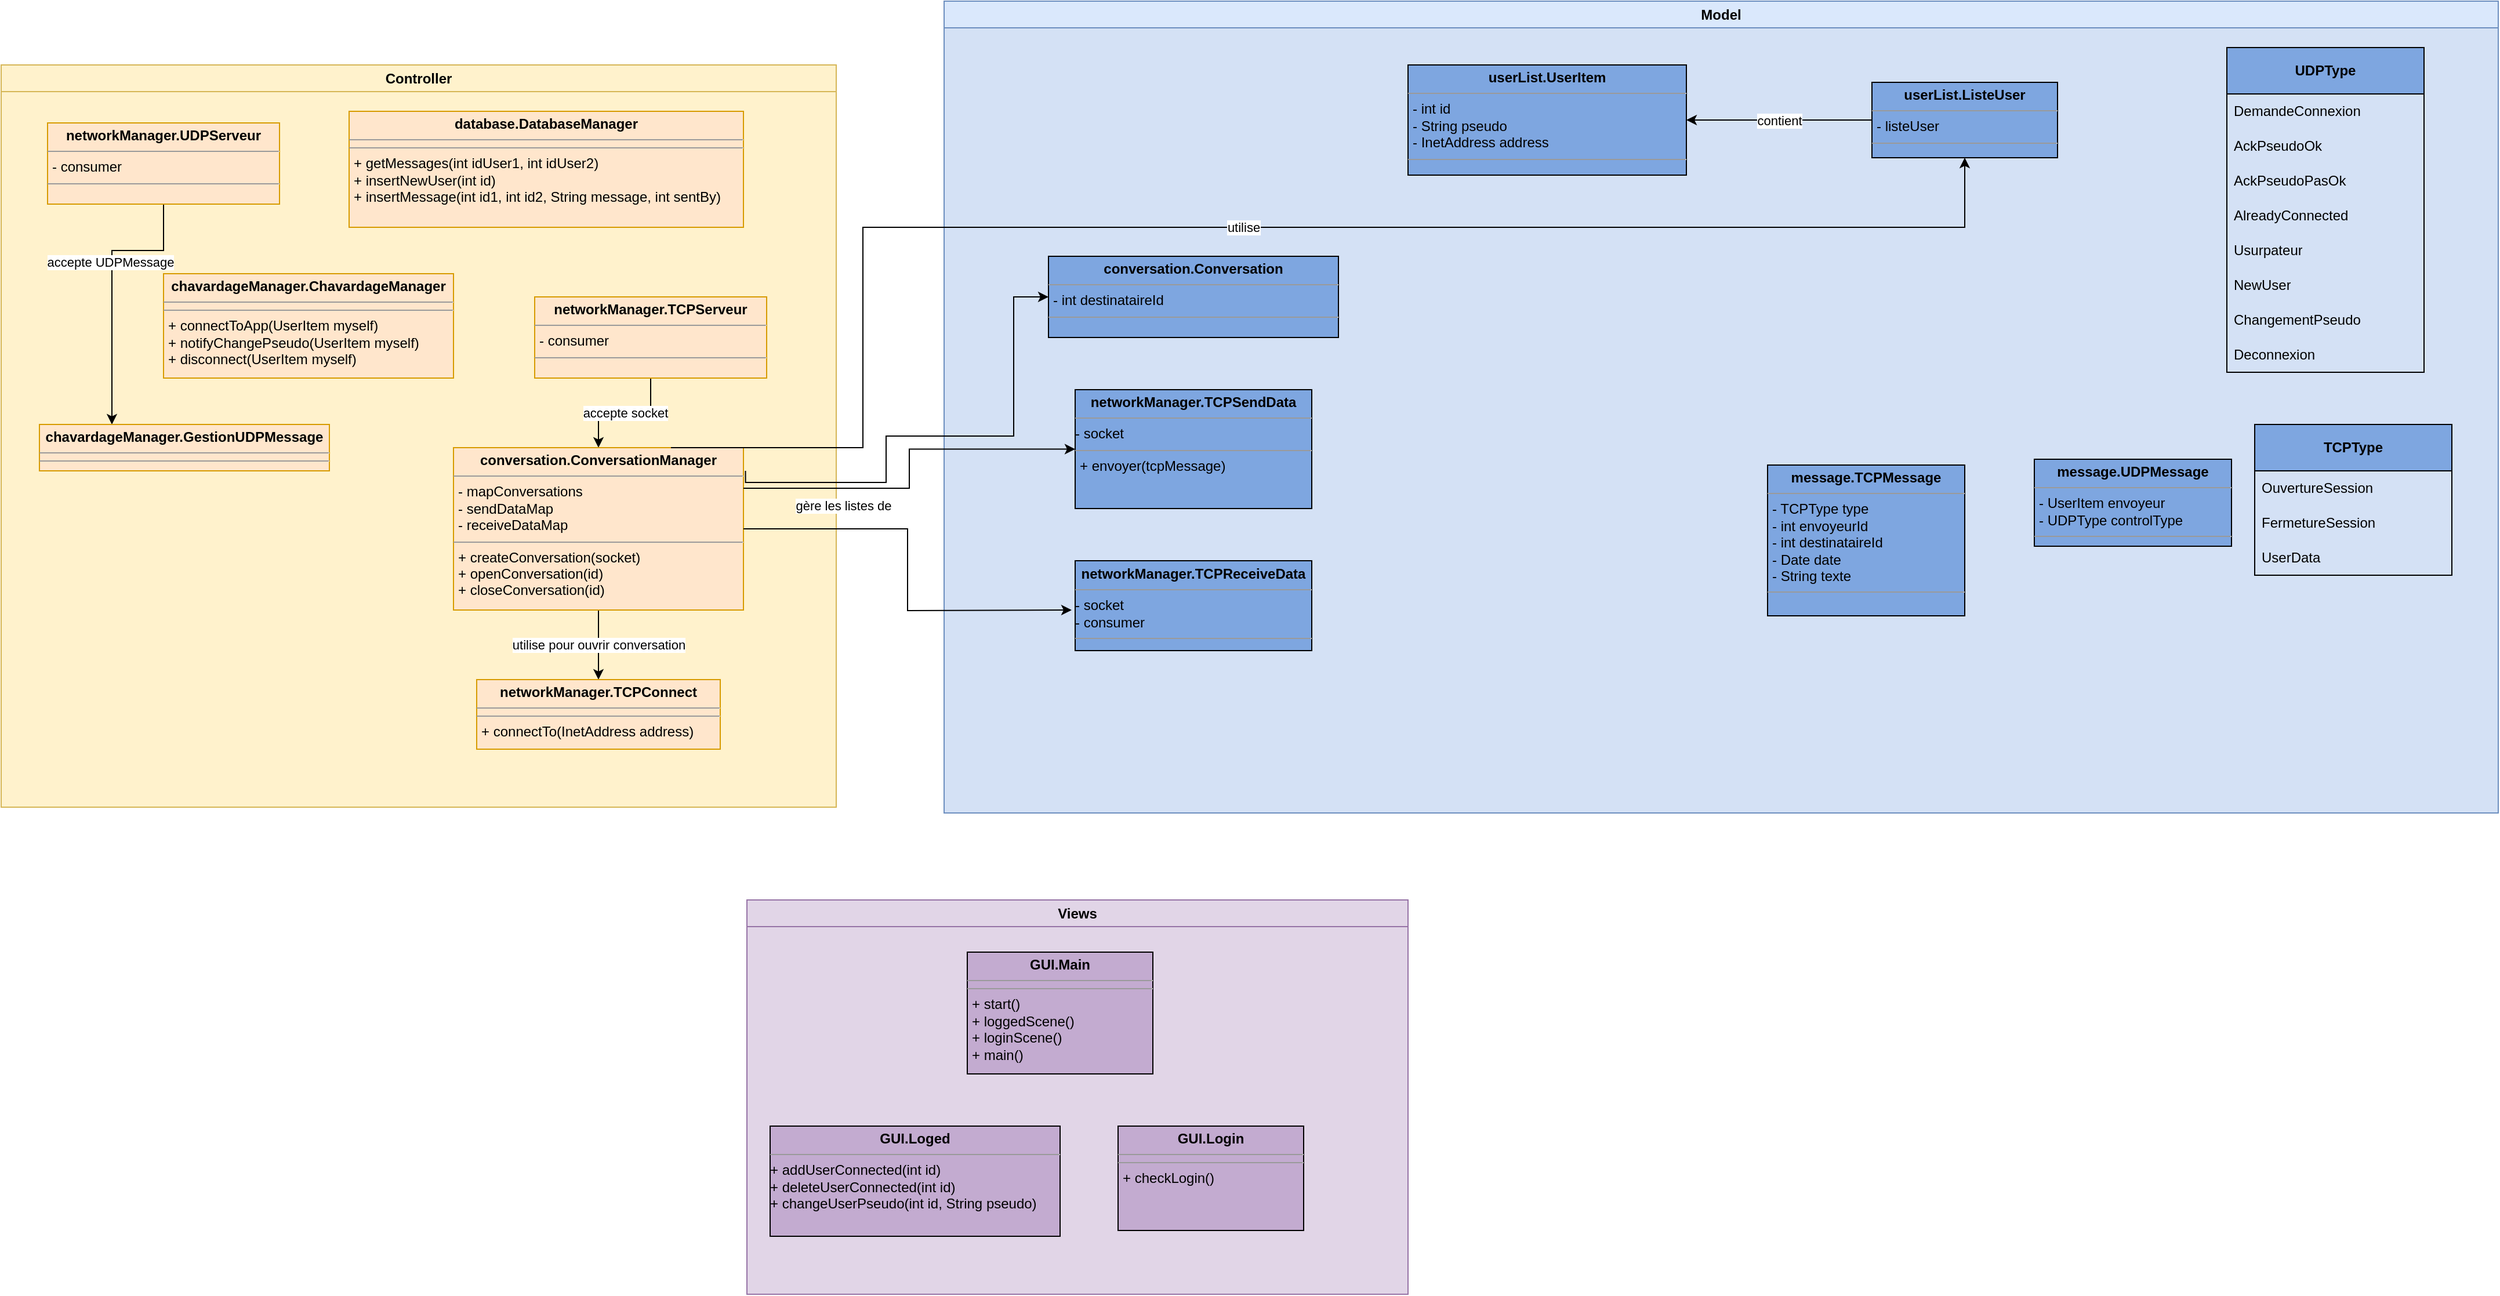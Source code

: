 <mxfile version="20.8.3" type="github">
  <diagram id="C5RBs43oDa-KdzZeNtuy" name="Page-1">
    <mxGraphModel dx="2812" dy="2154" grid="1" gridSize="10" guides="1" tooltips="1" connect="1" arrows="1" fold="1" page="1" pageScale="1" pageWidth="827" pageHeight="1169" math="0" shadow="0">
      <root>
        <mxCell id="WIyWlLk6GJQsqaUBKTNV-0" />
        <mxCell id="WIyWlLk6GJQsqaUBKTNV-1" parent="WIyWlLk6GJQsqaUBKTNV-0" />
        <mxCell id="UPsKfftQwJRPj4qGPjUT-1" value="&lt;div&gt;Controller&lt;/div&gt;" style="swimlane;whiteSpace=wrap;html=1;fillColor=#fff2cc;strokeColor=#d6b656;gradientColor=none;swimlaneFillColor=#FFF2CC;" parent="WIyWlLk6GJQsqaUBKTNV-1" vertex="1">
          <mxGeometry x="-413" y="-270" width="720" height="640" as="geometry">
            <mxRectangle x="150" y="270" width="100" height="30" as="alternateBounds" />
          </mxGeometry>
        </mxCell>
        <mxCell id="dqEOBBH6msr6GjvKQdUE-1" value="&lt;p style=&quot;margin:0px;margin-top:4px;text-align:center;&quot;&gt;&lt;b&gt;database.DatabaseManager&lt;/b&gt;&lt;/p&gt;&lt;hr size=&quot;1&quot;&gt;&lt;hr size=&quot;1&quot;&gt;&lt;p style=&quot;margin:0px;margin-left:4px;&quot;&gt;+ getMessages(int idUser1, int idUser2)&lt;/p&gt;&lt;p style=&quot;margin:0px;margin-left:4px;&quot;&gt;+ insertNewUser(int id)&lt;/p&gt;&lt;p style=&quot;margin:0px;margin-left:4px;&quot;&gt;+ insertMessage(int id1, int id2, String message, int sentBy)&lt;br&gt;&lt;/p&gt;&lt;p style=&quot;margin:0px;margin-left:4px;&quot;&gt;&lt;br&gt;&lt;/p&gt;" style="verticalAlign=top;align=left;overflow=fill;fontSize=12;fontFamily=Helvetica;html=1;fillColor=#ffe6cc;strokeColor=#d79b00;" vertex="1" parent="UPsKfftQwJRPj4qGPjUT-1">
          <mxGeometry x="300" y="40" width="340" height="100" as="geometry" />
        </mxCell>
        <mxCell id="dqEOBBH6msr6GjvKQdUE-37" value="accepte UDPMessage" style="edgeStyle=orthogonalEdgeStyle;rounded=0;orthogonalLoop=1;jettySize=auto;html=1;exitX=0.5;exitY=1;exitDx=0;exitDy=0;entryX=0.25;entryY=0;entryDx=0;entryDy=0;" edge="1" parent="UPsKfftQwJRPj4qGPjUT-1" source="dqEOBBH6msr6GjvKQdUE-2" target="dqEOBBH6msr6GjvKQdUE-35">
          <mxGeometry x="-0.194" y="-2" relative="1" as="geometry">
            <Array as="points">
              <mxPoint x="140" y="160" />
              <mxPoint x="95" y="160" />
            </Array>
            <mxPoint as="offset" />
          </mxGeometry>
        </mxCell>
        <mxCell id="dqEOBBH6msr6GjvKQdUE-2" value="&lt;p style=&quot;margin:0px;margin-top:4px;text-align:center;&quot;&gt;&lt;b&gt;networkManager.UDPServeur&lt;/b&gt;&lt;br&gt;&lt;/p&gt;&lt;hr size=&quot;1&quot;&gt;&lt;p style=&quot;margin:0px;margin-left:4px;&quot;&gt;- consumer&lt;br&gt;&lt;/p&gt;&lt;hr size=&quot;1&quot;&gt;&lt;p style=&quot;margin:0px;margin-left:4px;&quot;&gt;&lt;br&gt;&lt;/p&gt;" style="verticalAlign=top;align=left;overflow=fill;fontSize=12;fontFamily=Helvetica;html=1;fillColor=#ffe6cc;strokeColor=#d79b00;" vertex="1" parent="UPsKfftQwJRPj4qGPjUT-1">
          <mxGeometry x="40" y="50" width="200" height="70" as="geometry" />
        </mxCell>
        <mxCell id="dqEOBBH6msr6GjvKQdUE-7" value="accepte socket" style="edgeStyle=orthogonalEdgeStyle;rounded=0;orthogonalLoop=1;jettySize=auto;html=1;" edge="1" parent="UPsKfftQwJRPj4qGPjUT-1" source="dqEOBBH6msr6GjvKQdUE-3" target="dqEOBBH6msr6GjvKQdUE-4">
          <mxGeometry relative="1" as="geometry" />
        </mxCell>
        <mxCell id="dqEOBBH6msr6GjvKQdUE-3" value="&lt;p style=&quot;margin:0px;margin-top:4px;text-align:center;&quot;&gt;&lt;b&gt;networkManager.TCPServeur&lt;/b&gt;&lt;br&gt;&lt;/p&gt;&lt;hr size=&quot;1&quot;&gt;&lt;p style=&quot;margin:0px;margin-left:4px;&quot;&gt;- consumer&lt;br&gt;&lt;/p&gt;&lt;hr size=&quot;1&quot;&gt;&lt;p style=&quot;margin:0px;margin-left:4px;&quot;&gt;&lt;br&gt;&lt;/p&gt;" style="verticalAlign=top;align=left;overflow=fill;fontSize=12;fontFamily=Helvetica;html=1;fillColor=#ffe6cc;strokeColor=#d79b00;" vertex="1" parent="UPsKfftQwJRPj4qGPjUT-1">
          <mxGeometry x="460" y="200" width="200" height="70" as="geometry" />
        </mxCell>
        <mxCell id="dqEOBBH6msr6GjvKQdUE-32" value="utilise pour ouvrir conversation" style="edgeStyle=orthogonalEdgeStyle;rounded=0;orthogonalLoop=1;jettySize=auto;html=1;" edge="1" parent="UPsKfftQwJRPj4qGPjUT-1" source="dqEOBBH6msr6GjvKQdUE-4" target="dqEOBBH6msr6GjvKQdUE-31">
          <mxGeometry relative="1" as="geometry" />
        </mxCell>
        <mxCell id="dqEOBBH6msr6GjvKQdUE-4" value="&lt;p style=&quot;margin:0px;margin-top:4px;text-align:center;&quot;&gt;&lt;b&gt;conversation.ConversationManager&lt;/b&gt;&lt;/p&gt;&lt;hr size=&quot;1&quot;&gt;&lt;p style=&quot;margin:0px;margin-left:4px;&quot;&gt;- mapConversations&lt;/p&gt;&lt;p style=&quot;margin:0px;margin-left:4px;&quot;&gt;- sendDataMap&lt;/p&gt;&lt;p style=&quot;margin:0px;margin-left:4px;&quot;&gt;- receiveDataMap&lt;br&gt;&lt;/p&gt;&lt;hr size=&quot;1&quot;&gt;&lt;p style=&quot;margin:0px;margin-left:4px;&quot;&gt;+ createConversation(socket)&lt;/p&gt;&lt;p style=&quot;margin:0px;margin-left:4px;&quot;&gt;+ openConversation(id)&lt;br&gt;&lt;/p&gt;&lt;p style=&quot;margin:0px;margin-left:4px;&quot;&gt;+ closeConversation(id)&lt;br&gt;&lt;/p&gt;" style="verticalAlign=top;align=left;overflow=fill;fontSize=12;fontFamily=Helvetica;html=1;fillColor=#ffe6cc;strokeColor=#d79b00;" vertex="1" parent="UPsKfftQwJRPj4qGPjUT-1">
          <mxGeometry x="390" y="330" width="250" height="140" as="geometry" />
        </mxCell>
        <mxCell id="dqEOBBH6msr6GjvKQdUE-31" value="&lt;p style=&quot;margin:0px;margin-top:4px;text-align:center;&quot;&gt;&lt;b&gt;networkManager.TCPConnect&lt;/b&gt;&lt;/p&gt;&lt;hr size=&quot;1&quot;&gt;&lt;hr size=&quot;1&quot;&gt;&lt;p style=&quot;margin:0px;margin-left:4px;&quot;&gt;+ connectTo(InetAddress address) &lt;br&gt;&lt;/p&gt;" style="verticalAlign=top;align=left;overflow=fill;fontSize=12;fontFamily=Helvetica;html=1;fillColor=#ffe6cc;strokeColor=#d79b00;" vertex="1" parent="UPsKfftQwJRPj4qGPjUT-1">
          <mxGeometry x="410" y="530" width="210" height="60" as="geometry" />
        </mxCell>
        <mxCell id="dqEOBBH6msr6GjvKQdUE-34" value="&lt;p style=&quot;margin:0px;margin-top:4px;text-align:center;&quot;&gt;&lt;b&gt;chavardageManager.ChavardageManager&lt;/b&gt;&lt;br&gt;&lt;/p&gt;&lt;hr size=&quot;1&quot;&gt;&lt;hr size=&quot;1&quot;&gt;&lt;p style=&quot;margin:0px;margin-left:4px;&quot;&gt;+ connectToApp(UserItem myself)&lt;/p&gt;&lt;p style=&quot;margin:0px;margin-left:4px;&quot;&gt;+ notifyChangePseudo(UserItem myself)&lt;/p&gt;&lt;p style=&quot;margin:0px;margin-left:4px;&quot;&gt;+ disconnect(UserItem myself) &lt;br&gt;&lt;/p&gt;" style="verticalAlign=top;align=left;overflow=fill;fontSize=12;fontFamily=Helvetica;html=1;fillColor=#ffe6cc;strokeColor=#d79b00;" vertex="1" parent="UPsKfftQwJRPj4qGPjUT-1">
          <mxGeometry x="140" y="180" width="250" height="90" as="geometry" />
        </mxCell>
        <mxCell id="dqEOBBH6msr6GjvKQdUE-35" value="&lt;p style=&quot;margin:0px;margin-top:4px;text-align:center;&quot;&gt;&lt;b&gt;chavardageManager.GestionUDPMessage&lt;/b&gt;&lt;br&gt;&lt;/p&gt;&lt;hr size=&quot;1&quot;&gt;&lt;hr size=&quot;1&quot;&gt;" style="verticalAlign=top;align=left;overflow=fill;fontSize=12;fontFamily=Helvetica;html=1;fillColor=#ffe6cc;strokeColor=#d79b00;" vertex="1" parent="UPsKfftQwJRPj4qGPjUT-1">
          <mxGeometry x="33" y="310" width="250" height="40" as="geometry" />
        </mxCell>
        <mxCell id="UPsKfftQwJRPj4qGPjUT-2" value="&lt;div&gt;Views&lt;/div&gt;" style="swimlane;whiteSpace=wrap;html=1;fillColor=#e1d5e7;strokeColor=#9673a6;swimlaneFillColor=#E1D5E7;" parent="WIyWlLk6GJQsqaUBKTNV-1" vertex="1">
          <mxGeometry x="230" y="450" width="570" height="340" as="geometry">
            <mxRectangle x="150" y="270" width="100" height="30" as="alternateBounds" />
          </mxGeometry>
        </mxCell>
        <mxCell id="UPsKfftQwJRPj4qGPjUT-47" value="&lt;p style=&quot;margin:0px;margin-top:4px;text-align:center;&quot;&gt;&lt;b&gt;GUI.Loged&lt;/b&gt;&lt;br&gt;&lt;/p&gt;&lt;hr size=&quot;1&quot;&gt;&lt;div&gt;+ addUserConnected(int id)&lt;/div&gt;&lt;div&gt;+ deleteUserConnected(int id)&lt;/div&gt;&lt;div&gt;+ changeUserPseudo(int id, String pseudo)&lt;/div&gt;&lt;div&gt;&lt;br&gt;&lt;/div&gt;&lt;hr size=&quot;1&quot;&gt;" style="verticalAlign=top;align=left;overflow=fill;fontSize=12;fontFamily=Helvetica;html=1;fillColor=#C3ABD0;" parent="UPsKfftQwJRPj4qGPjUT-2" vertex="1">
          <mxGeometry x="20" y="195" width="250" height="95" as="geometry" />
        </mxCell>
        <mxCell id="GiMUJ_xKoqUu7y3irece-8" value="&lt;p style=&quot;margin:0px;margin-top:4px;text-align:center;&quot;&gt;&lt;b&gt;GUI.Main&lt;/b&gt;&lt;/p&gt;&lt;hr size=&quot;1&quot;&gt;&lt;hr size=&quot;1&quot;&gt;&lt;p style=&quot;margin:0px;margin-left:4px;&quot;&gt;+ start()&lt;/p&gt;&lt;p style=&quot;margin:0px;margin-left:4px;&quot;&gt;+ loggedScene()&lt;/p&gt;&lt;p style=&quot;margin:0px;margin-left:4px;&quot;&gt;+ loginScene()&lt;br&gt;&lt;/p&gt;&lt;p style=&quot;margin:0px;margin-left:4px;&quot;&gt;+ main() &lt;br&gt;&lt;/p&gt;" style="verticalAlign=top;align=left;overflow=fill;fontSize=12;fontFamily=Helvetica;html=1;fillColor=#C3ABD0;" parent="UPsKfftQwJRPj4qGPjUT-2" vertex="1">
          <mxGeometry x="190" y="45" width="160" height="105" as="geometry" />
        </mxCell>
        <mxCell id="UPsKfftQwJRPj4qGPjUT-19" value="&lt;p style=&quot;margin:0px;margin-top:4px;text-align:center;&quot;&gt;&lt;b&gt;GUI.Login&lt;/b&gt;&lt;/p&gt;&lt;hr size=&quot;1&quot;&gt;&lt;hr size=&quot;1&quot;&gt;&lt;p style=&quot;margin:0px;margin-left:4px;&quot;&gt;+ checkLogin()&lt;/p&gt;" style="verticalAlign=top;align=left;overflow=fill;fontSize=12;fontFamily=Helvetica;html=1;fillColor=#C3ABD0;" parent="UPsKfftQwJRPj4qGPjUT-2" vertex="1">
          <mxGeometry x="320" y="195" width="160" height="90" as="geometry" />
        </mxCell>
        <mxCell id="UPsKfftQwJRPj4qGPjUT-3" value="Model" style="swimlane;whiteSpace=wrap;html=1;fillColor=#dae8fc;strokeColor=#6c8ebf;swimlaneFillColor=#D4E1F5;" parent="WIyWlLk6GJQsqaUBKTNV-1" vertex="1">
          <mxGeometry x="400" y="-325" width="1340" height="700" as="geometry">
            <mxRectangle x="150" y="270" width="100" height="30" as="alternateBounds" />
          </mxGeometry>
        </mxCell>
        <mxCell id="UPsKfftQwJRPj4qGPjUT-10" value="&lt;p style=&quot;margin:0px;margin-top:4px;text-align:center;&quot;&gt;&lt;b&gt;conversation.Conversation&lt;/b&gt;&lt;/p&gt;&lt;hr size=&quot;1&quot;&gt;&lt;p style=&quot;margin:0px;margin-left:4px;&quot;&gt;- int destinataireId &lt;br&gt;&lt;/p&gt;&lt;hr size=&quot;1&quot;&gt;&lt;p style=&quot;margin:0px;margin-left:4px;&quot;&gt;&lt;br&gt;&lt;/p&gt;" style="verticalAlign=top;align=left;overflow=fill;fontSize=12;fontFamily=Helvetica;html=1;fillColor=#7EA6E0;" parent="UPsKfftQwJRPj4qGPjUT-3" vertex="1">
          <mxGeometry x="90" y="220" width="250" height="70" as="geometry" />
        </mxCell>
        <mxCell id="UPsKfftQwJRPj4qGPjUT-35" value="&lt;p style=&quot;margin:0px;margin-top:4px;text-align:center;&quot;&gt;&lt;b&gt;message.TCPMessage&lt;/b&gt;&lt;br&gt;&lt;/p&gt;&lt;hr size=&quot;1&quot;&gt;&lt;p style=&quot;margin:0px;margin-left:4px;&quot;&gt;- TCPType type&lt;br&gt;&lt;/p&gt;&lt;p style=&quot;margin:0px;margin-left:4px;&quot;&gt;- int envoyeurId&lt;/p&gt;&lt;p style=&quot;margin:0px;margin-left:4px;&quot;&gt;- int destinataireId&lt;br&gt;&lt;/p&gt;&lt;p style=&quot;margin:0px;margin-left:4px;&quot;&gt;- Date date&lt;/p&gt;&lt;p style=&quot;margin:0px;margin-left:4px;&quot;&gt;- String texte&lt;/p&gt;&lt;hr size=&quot;1&quot;&gt;&lt;p style=&quot;margin:0px;margin-left:4px;&quot;&gt;&lt;br&gt;&lt;/p&gt;" style="verticalAlign=top;align=left;overflow=fill;fontSize=12;fontFamily=Helvetica;html=1;fillColor=#7EA6E0;" parent="UPsKfftQwJRPj4qGPjUT-3" vertex="1">
          <mxGeometry x="710" y="400" width="170" height="130" as="geometry" />
        </mxCell>
        <mxCell id="UPsKfftQwJRPj4qGPjUT-41" value="&lt;b&gt;UDPType&lt;/b&gt;" style="swimlane;fontStyle=0;childLayout=stackLayout;horizontal=1;startSize=40;horizontalStack=0;resizeParent=1;resizeParentMax=0;resizeLast=0;collapsible=1;marginBottom=0;whiteSpace=wrap;html=1;fillColor=#7EA6E0;" parent="UPsKfftQwJRPj4qGPjUT-3" vertex="1">
          <mxGeometry x="1106" y="40" width="170" height="280" as="geometry" />
        </mxCell>
        <mxCell id="UPsKfftQwJRPj4qGPjUT-42" value="DemandeConnexion" style="text;strokeColor=none;fillColor=none;align=left;verticalAlign=middle;spacingLeft=4;spacingRight=4;overflow=hidden;points=[[0,0.5],[1,0.5]];portConstraint=eastwest;rotatable=0;whiteSpace=wrap;html=1;" parent="UPsKfftQwJRPj4qGPjUT-41" vertex="1">
          <mxGeometry y="40" width="170" height="30" as="geometry" />
        </mxCell>
        <mxCell id="UPsKfftQwJRPj4qGPjUT-43" value="AckPseudoOk" style="text;strokeColor=none;fillColor=none;align=left;verticalAlign=middle;spacingLeft=4;spacingRight=4;overflow=hidden;points=[[0,0.5],[1,0.5]];portConstraint=eastwest;rotatable=0;whiteSpace=wrap;html=1;" parent="UPsKfftQwJRPj4qGPjUT-41" vertex="1">
          <mxGeometry y="70" width="170" height="30" as="geometry" />
        </mxCell>
        <mxCell id="UPsKfftQwJRPj4qGPjUT-44" value="AckPseudoPasOk" style="text;strokeColor=none;fillColor=none;align=left;verticalAlign=middle;spacingLeft=4;spacingRight=4;overflow=hidden;points=[[0,0.5],[1,0.5]];portConstraint=eastwest;rotatable=0;whiteSpace=wrap;html=1;" parent="UPsKfftQwJRPj4qGPjUT-41" vertex="1">
          <mxGeometry y="100" width="170" height="30" as="geometry" />
        </mxCell>
        <mxCell id="UPsKfftQwJRPj4qGPjUT-65" value="AlreadyConnected" style="text;strokeColor=none;fillColor=none;align=left;verticalAlign=middle;spacingLeft=4;spacingRight=4;overflow=hidden;points=[[0,0.5],[1,0.5]];portConstraint=eastwest;rotatable=0;whiteSpace=wrap;html=1;" parent="UPsKfftQwJRPj4qGPjUT-41" vertex="1">
          <mxGeometry y="130" width="170" height="30" as="geometry" />
        </mxCell>
        <mxCell id="SIAMkjv2Gq026-A7u568-9" value="Usurpateur" style="text;strokeColor=none;fillColor=none;align=left;verticalAlign=middle;spacingLeft=4;spacingRight=4;overflow=hidden;points=[[0,0.5],[1,0.5]];portConstraint=eastwest;rotatable=0;whiteSpace=wrap;html=1;" parent="UPsKfftQwJRPj4qGPjUT-41" vertex="1">
          <mxGeometry y="160" width="170" height="30" as="geometry" />
        </mxCell>
        <mxCell id="SIAMkjv2Gq026-A7u568-10" value="NewUser" style="text;strokeColor=none;fillColor=none;align=left;verticalAlign=middle;spacingLeft=4;spacingRight=4;overflow=hidden;points=[[0,0.5],[1,0.5]];portConstraint=eastwest;rotatable=0;whiteSpace=wrap;html=1;" parent="UPsKfftQwJRPj4qGPjUT-41" vertex="1">
          <mxGeometry y="190" width="170" height="30" as="geometry" />
        </mxCell>
        <mxCell id="dqEOBBH6msr6GjvKQdUE-16" value="ChangementPseudo" style="text;strokeColor=none;fillColor=none;align=left;verticalAlign=middle;spacingLeft=4;spacingRight=4;overflow=hidden;points=[[0,0.5],[1,0.5]];portConstraint=eastwest;rotatable=0;whiteSpace=wrap;html=1;" vertex="1" parent="UPsKfftQwJRPj4qGPjUT-41">
          <mxGeometry y="220" width="170" height="30" as="geometry" />
        </mxCell>
        <mxCell id="GiMUJ_xKoqUu7y3irece-7" value="Deconnexion" style="text;strokeColor=none;fillColor=none;align=left;verticalAlign=middle;spacingLeft=4;spacingRight=4;overflow=hidden;points=[[0,0.5],[1,0.5]];portConstraint=eastwest;rotatable=0;whiteSpace=wrap;html=1;" parent="UPsKfftQwJRPj4qGPjUT-41" vertex="1">
          <mxGeometry y="250" width="170" height="30" as="geometry" />
        </mxCell>
        <mxCell id="dqEOBBH6msr6GjvKQdUE-14" value="contient" style="edgeStyle=orthogonalEdgeStyle;rounded=0;orthogonalLoop=1;jettySize=auto;html=1;entryX=1;entryY=0.5;entryDx=0;entryDy=0;" edge="1" parent="UPsKfftQwJRPj4qGPjUT-3" source="UPsKfftQwJRPj4qGPjUT-67" target="dqEOBBH6msr6GjvKQdUE-13">
          <mxGeometry relative="1" as="geometry" />
        </mxCell>
        <mxCell id="UPsKfftQwJRPj4qGPjUT-67" value="&lt;p style=&quot;margin:0px;margin-top:4px;text-align:center;&quot;&gt;&lt;b&gt;userList.ListeUser&lt;/b&gt;&lt;br&gt;&lt;/p&gt;&lt;hr size=&quot;1&quot;&gt;&lt;p style=&quot;margin:0px;margin-left:4px;&quot;&gt;- listeUser&lt;br&gt;&lt;/p&gt;&lt;hr size=&quot;1&quot;&gt;&lt;p style=&quot;margin:0px;margin-left:4px;&quot;&gt;&lt;br&gt;&lt;/p&gt;" style="verticalAlign=top;align=left;overflow=fill;fontSize=12;fontFamily=Helvetica;html=1;fillColor=#7EA6E0;" parent="UPsKfftQwJRPj4qGPjUT-3" vertex="1">
          <mxGeometry x="800" y="70" width="160" height="65" as="geometry" />
        </mxCell>
        <mxCell id="dqEOBBH6msr6GjvKQdUE-9" value="&lt;p style=&quot;margin:0px;margin-top:4px;text-align:center;&quot;&gt;&lt;b&gt;networkManager.TCPSendData&lt;/b&gt;&lt;br&gt;&lt;/p&gt;&lt;hr size=&quot;1&quot;&gt;- socket&lt;br&gt;&lt;hr size=&quot;1&quot;&gt;&lt;p style=&quot;margin:0px;margin-left:4px;&quot;&gt;+ envoyer(tcpMessage)&lt;br&gt;&lt;/p&gt;" style="verticalAlign=top;align=left;overflow=fill;fontSize=12;fontFamily=Helvetica;html=1;fillColor=#7EA6E0;" vertex="1" parent="UPsKfftQwJRPj4qGPjUT-3">
          <mxGeometry x="113" y="335" width="204" height="102.5" as="geometry" />
        </mxCell>
        <mxCell id="dqEOBBH6msr6GjvKQdUE-10" value="&lt;p style=&quot;margin:0px;margin-top:4px;text-align:center;&quot;&gt;&lt;b&gt;networkManager.TCPReceiveData&lt;/b&gt;&lt;br&gt;&lt;/p&gt;&lt;hr size=&quot;1&quot;&gt;&lt;div&gt;- socket&lt;/div&gt;&lt;div&gt;- consumer&lt;br&gt;&lt;/div&gt;&lt;hr size=&quot;1&quot;&gt;" style="verticalAlign=top;align=left;overflow=fill;fontSize=12;fontFamily=Helvetica;html=1;fillColor=#7EA6E0;" vertex="1" parent="UPsKfftQwJRPj4qGPjUT-3">
          <mxGeometry x="113" y="482.5" width="204" height="77.5" as="geometry" />
        </mxCell>
        <mxCell id="dqEOBBH6msr6GjvKQdUE-13" value="&lt;p style=&quot;margin:0px;margin-top:4px;text-align:center;&quot;&gt;&lt;b&gt;userList.UserItem&lt;/b&gt;&lt;/p&gt;&lt;hr size=&quot;1&quot;&gt;&lt;p style=&quot;margin:0px;margin-left:4px;&quot;&gt;- int id&lt;/p&gt;&lt;p style=&quot;margin:0px;margin-left:4px;&quot;&gt;- String pseudo&lt;/p&gt;&lt;p style=&quot;margin:0px;margin-left:4px;&quot;&gt;- InetAddress address &lt;br&gt;&lt;/p&gt;&lt;hr size=&quot;1&quot;&gt;&lt;p style=&quot;margin:0px;margin-left:4px;&quot;&gt;&lt;br&gt;&lt;/p&gt;" style="verticalAlign=top;align=left;overflow=fill;fontSize=12;fontFamily=Helvetica;html=1;fillColor=#7EA6E0;" vertex="1" parent="UPsKfftQwJRPj4qGPjUT-3">
          <mxGeometry x="400" y="55" width="240" height="95" as="geometry" />
        </mxCell>
        <mxCell id="dqEOBBH6msr6GjvKQdUE-15" value="&lt;p style=&quot;margin:0px;margin-top:4px;text-align:center;&quot;&gt;&lt;b&gt;message.UDPMessage&lt;/b&gt;&lt;br&gt;&lt;/p&gt;&lt;hr size=&quot;1&quot;&gt;&lt;p style=&quot;margin:0px;margin-left:4px;&quot;&gt;- UserItem envoyeur&lt;/p&gt;&lt;p style=&quot;margin:0px;margin-left:4px;&quot;&gt;- UDPType controlType&lt;br&gt;&lt;/p&gt;&lt;hr size=&quot;1&quot;&gt;&lt;p style=&quot;margin:0px;margin-left:4px;&quot;&gt;&lt;br&gt;&lt;/p&gt;" style="verticalAlign=top;align=left;overflow=fill;fontSize=12;fontFamily=Helvetica;html=1;fillColor=#7EA6E0;" vertex="1" parent="UPsKfftQwJRPj4qGPjUT-3">
          <mxGeometry x="940" y="395" width="170" height="75" as="geometry" />
        </mxCell>
        <mxCell id="dqEOBBH6msr6GjvKQdUE-17" value="&lt;b&gt;TCPType&lt;/b&gt;" style="swimlane;fontStyle=0;childLayout=stackLayout;horizontal=1;startSize=40;horizontalStack=0;resizeParent=1;resizeParentMax=0;resizeLast=0;collapsible=1;marginBottom=0;whiteSpace=wrap;html=1;fillColor=#7EA6E0;" vertex="1" parent="UPsKfftQwJRPj4qGPjUT-3">
          <mxGeometry x="1130" y="365" width="170" height="130" as="geometry" />
        </mxCell>
        <mxCell id="dqEOBBH6msr6GjvKQdUE-18" value="OuvertureSession" style="text;strokeColor=none;fillColor=none;align=left;verticalAlign=middle;spacingLeft=4;spacingRight=4;overflow=hidden;points=[[0,0.5],[1,0.5]];portConstraint=eastwest;rotatable=0;whiteSpace=wrap;html=1;" vertex="1" parent="dqEOBBH6msr6GjvKQdUE-17">
          <mxGeometry y="40" width="170" height="30" as="geometry" />
        </mxCell>
        <mxCell id="dqEOBBH6msr6GjvKQdUE-19" value="FermetureSession" style="text;strokeColor=none;fillColor=none;align=left;verticalAlign=middle;spacingLeft=4;spacingRight=4;overflow=hidden;points=[[0,0.5],[1,0.5]];portConstraint=eastwest;rotatable=0;whiteSpace=wrap;html=1;" vertex="1" parent="dqEOBBH6msr6GjvKQdUE-17">
          <mxGeometry y="70" width="170" height="30" as="geometry" />
        </mxCell>
        <mxCell id="dqEOBBH6msr6GjvKQdUE-20" value="UserData" style="text;strokeColor=none;fillColor=none;align=left;verticalAlign=middle;spacingLeft=4;spacingRight=4;overflow=hidden;points=[[0,0.5],[1,0.5]];portConstraint=eastwest;rotatable=0;whiteSpace=wrap;html=1;" vertex="1" parent="dqEOBBH6msr6GjvKQdUE-17">
          <mxGeometry y="100" width="170" height="30" as="geometry" />
        </mxCell>
        <mxCell id="dqEOBBH6msr6GjvKQdUE-27" value="gère les listes de " style="edgeStyle=orthogonalEdgeStyle;rounded=0;orthogonalLoop=1;jettySize=auto;html=1;exitX=1;exitY=0.5;exitDx=0;exitDy=0;" edge="1" parent="WIyWlLk6GJQsqaUBKTNV-1" source="dqEOBBH6msr6GjvKQdUE-4">
          <mxGeometry x="-0.516" y="20" relative="1" as="geometry">
            <mxPoint x="510" y="200" as="targetPoint" />
            <mxPoint as="offset" />
          </mxGeometry>
        </mxCell>
        <mxCell id="dqEOBBH6msr6GjvKQdUE-28" style="edgeStyle=orthogonalEdgeStyle;rounded=0;orthogonalLoop=1;jettySize=auto;html=1;exitX=1;exitY=0.25;exitDx=0;exitDy=0;entryX=0;entryY=0.5;entryDx=0;entryDy=0;" edge="1" parent="WIyWlLk6GJQsqaUBKTNV-1" source="dqEOBBH6msr6GjvKQdUE-4" target="dqEOBBH6msr6GjvKQdUE-9">
          <mxGeometry relative="1" as="geometry" />
        </mxCell>
        <mxCell id="dqEOBBH6msr6GjvKQdUE-29" style="edgeStyle=orthogonalEdgeStyle;rounded=0;orthogonalLoop=1;jettySize=auto;html=1;entryX=0;entryY=0.5;entryDx=0;entryDy=0;exitX=1.007;exitY=0.143;exitDx=0;exitDy=0;exitPerimeter=0;" edge="1" parent="WIyWlLk6GJQsqaUBKTNV-1" source="dqEOBBH6msr6GjvKQdUE-4" target="UPsKfftQwJRPj4qGPjUT-10">
          <mxGeometry relative="1" as="geometry">
            <mxPoint x="227" y="80" as="sourcePoint" />
            <Array as="points">
              <mxPoint x="350" y="90" />
              <mxPoint x="350" y="50" />
              <mxPoint x="460" y="50" />
              <mxPoint x="460" y="-70" />
            </Array>
          </mxGeometry>
        </mxCell>
        <mxCell id="dqEOBBH6msr6GjvKQdUE-33" value="utilise" style="edgeStyle=orthogonalEdgeStyle;rounded=0;orthogonalLoop=1;jettySize=auto;html=1;exitX=0.75;exitY=0;exitDx=0;exitDy=0;" edge="1" parent="WIyWlLk6GJQsqaUBKTNV-1" source="dqEOBBH6msr6GjvKQdUE-4" target="UPsKfftQwJRPj4qGPjUT-67">
          <mxGeometry relative="1" as="geometry">
            <Array as="points">
              <mxPoint x="165" y="60" />
              <mxPoint x="330" y="60" />
              <mxPoint x="330" y="-130" />
              <mxPoint x="1280" y="-130" />
            </Array>
          </mxGeometry>
        </mxCell>
      </root>
    </mxGraphModel>
  </diagram>
</mxfile>
